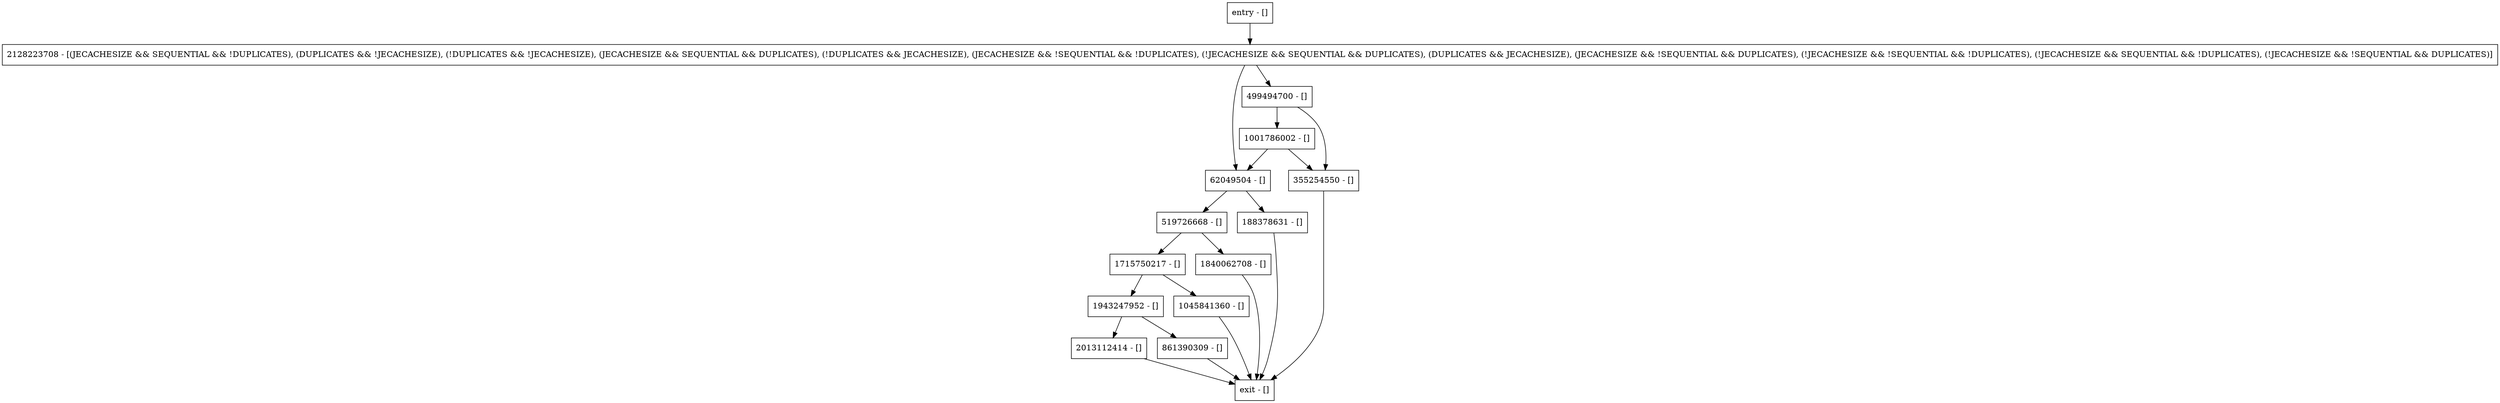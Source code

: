 digraph get {
node [shape=record];
2128223708 [label="2128223708 - [(JECACHESIZE && SEQUENTIAL && !DUPLICATES), (DUPLICATES && !JECACHESIZE), (!DUPLICATES && !JECACHESIZE), (JECACHESIZE && SEQUENTIAL && DUPLICATES), (!DUPLICATES && JECACHESIZE), (JECACHESIZE && !SEQUENTIAL && !DUPLICATES), (!JECACHESIZE && SEQUENTIAL && DUPLICATES), (DUPLICATES && JECACHESIZE), (JECACHESIZE && !SEQUENTIAL && DUPLICATES), (!JECACHESIZE && !SEQUENTIAL && !DUPLICATES), (!JECACHESIZE && SEQUENTIAL && !DUPLICATES), (!JECACHESIZE && !SEQUENTIAL && DUPLICATES)]"];
519726668 [label="519726668 - []"];
1943247952 [label="1943247952 - []"];
1001786002 [label="1001786002 - []"];
2013112414 [label="2013112414 - []"];
861390309 [label="861390309 - []"];
entry [label="entry - []"];
exit [label="exit - []"];
188378631 [label="188378631 - []"];
355254550 [label="355254550 - []"];
1715750217 [label="1715750217 - []"];
1045841360 [label="1045841360 - []"];
62049504 [label="62049504 - []"];
499494700 [label="499494700 - []"];
1840062708 [label="1840062708 - []"];
entry;
exit;
2128223708 -> 62049504;
2128223708 -> 499494700;
519726668 -> 1715750217;
519726668 -> 1840062708;
1943247952 -> 2013112414;
1943247952 -> 861390309;
1001786002 -> 355254550;
1001786002 -> 62049504;
2013112414 -> exit;
861390309 -> exit;
entry -> 2128223708;
188378631 -> exit;
355254550 -> exit;
1715750217 -> 1045841360;
1715750217 -> 1943247952;
1045841360 -> exit;
62049504 -> 188378631;
62049504 -> 519726668;
499494700 -> 355254550;
499494700 -> 1001786002;
1840062708 -> exit;
}
